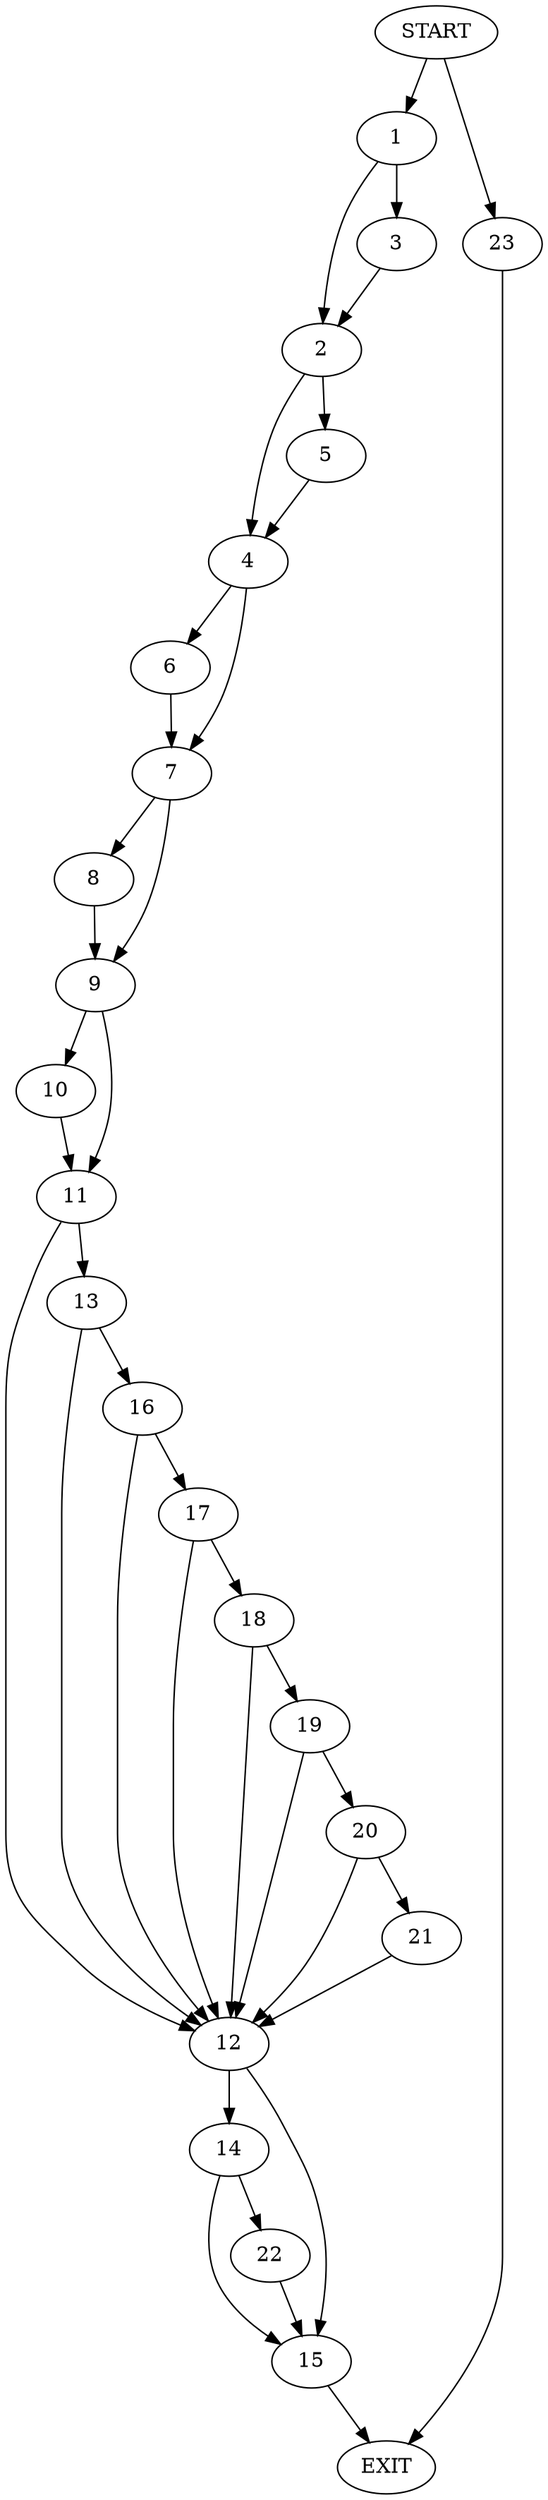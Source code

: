 digraph {
0 [label="START"]
24 [label="EXIT"]
0 -> 1
1 -> 2
1 -> 3
3 -> 2
2 -> 4
2 -> 5
5 -> 4
4 -> 6
4 -> 7
6 -> 7
7 -> 8
7 -> 9
8 -> 9
9 -> 10
9 -> 11
11 -> 12
11 -> 13
10 -> 11
12 -> 14
12 -> 15
13 -> 16
13 -> 12
16 -> 12
16 -> 17
17 -> 12
17 -> 18
18 -> 19
18 -> 12
19 -> 20
19 -> 12
20 -> 21
20 -> 12
21 -> 12
14 -> 15
14 -> 22
15 -> 24
22 -> 15
0 -> 23
23 -> 24
}
